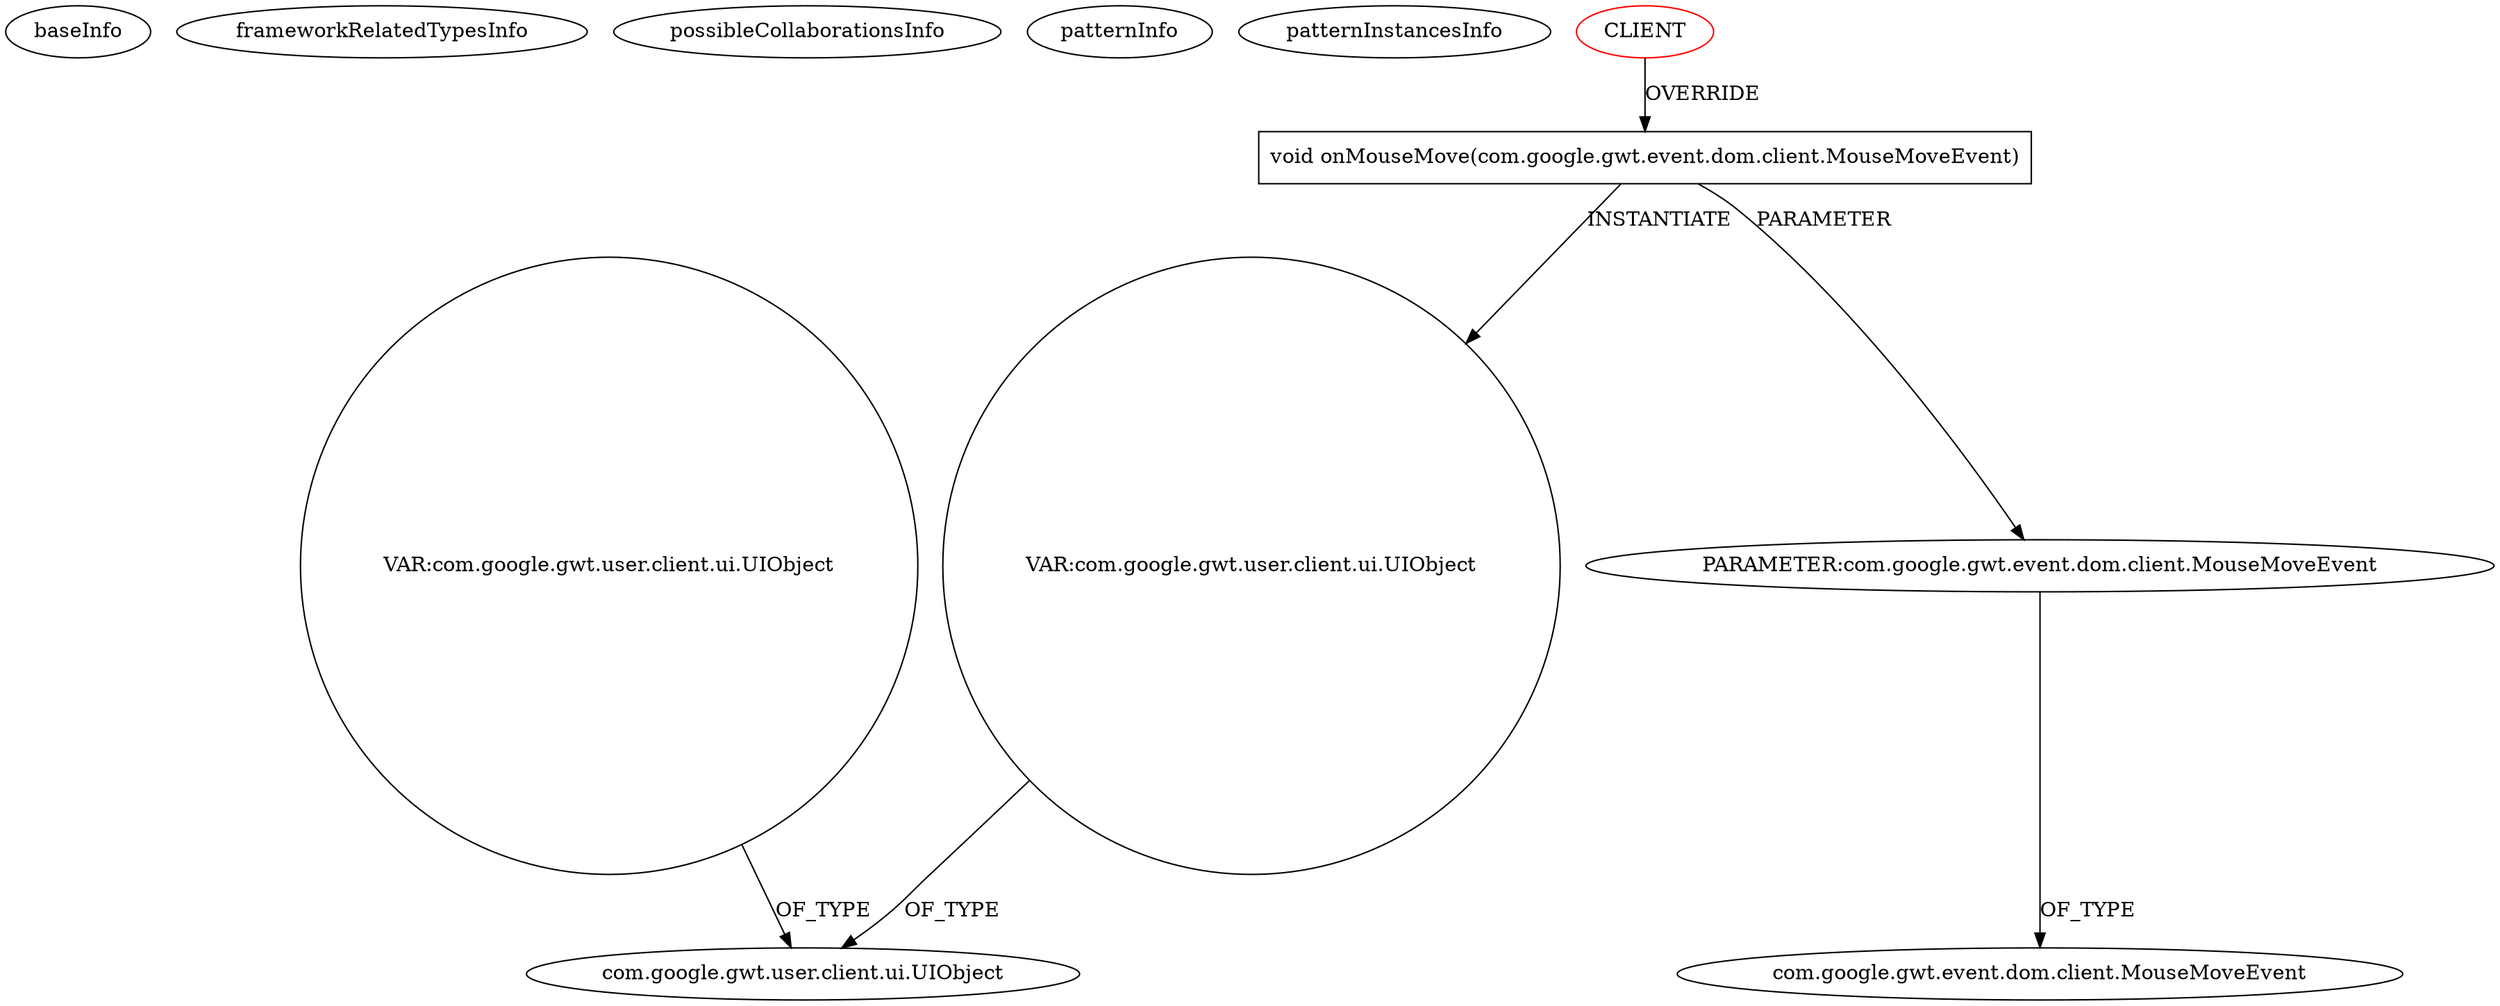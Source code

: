 digraph {
baseInfo[graphId=827,category="pattern",isAnonymous=false,possibleRelation=false]
frameworkRelatedTypesInfo[]
possibleCollaborationsInfo[]
patternInfo[frequency=2.0,patternRootClient=0]
patternInstancesInfo[0="vlapan-PhotoBank~/vlapan-PhotoBank/PhotoBank-master/src/com/vlapan/gwt/photobank/client/ui/PhotoBrowser.java~PhotoBrowser~4600",1="mansiT-UiBinder~/mansiT-UiBinder/UiBinder-master/uibinder/src/com/allen_sauer/gwt/dnd/client/MouseDragHandler.java~MouseDragHandler~3680"]
29[label="PARAMETER:com.google.gwt.event.dom.client.MouseMoveEvent",vertexType="PARAMETER_DECLARATION",isFrameworkType=false]
28[label="void onMouseMove(com.google.gwt.event.dom.client.MouseMoveEvent)",vertexType="OVERRIDING_METHOD_DECLARATION",isFrameworkType=false,shape=box]
0[label="CLIENT",vertexType="ROOT_CLIENT_CLASS_DECLARATION",isFrameworkType=false,color=red]
36[label="VAR:com.google.gwt.user.client.ui.UIObject",vertexType="VARIABLE_EXPRESION",isFrameworkType=false,shape=circle]
30[label="com.google.gwt.event.dom.client.MouseMoveEvent",vertexType="FRAMEWORK_CLASS_TYPE",isFrameworkType=false]
38[label="com.google.gwt.user.client.ui.UIObject",vertexType="FRAMEWORK_CLASS_TYPE",isFrameworkType=false]
106[label="VAR:com.google.gwt.user.client.ui.UIObject",vertexType="VARIABLE_EXPRESION",isFrameworkType=false,shape=circle]
29->30[label="OF_TYPE"]
28->29[label="PARAMETER"]
28->36[label="INSTANTIATE"]
0->28[label="OVERRIDE"]
106->38[label="OF_TYPE"]
36->38[label="OF_TYPE"]
}
